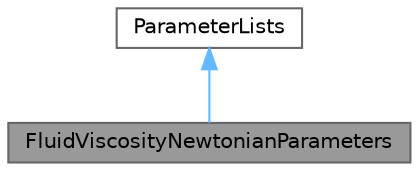 digraph "FluidViscosityNewtonianParameters"
{
 // LATEX_PDF_SIZE
  bgcolor="transparent";
  edge [fontname=Helvetica,fontsize=10,labelfontname=Helvetica,labelfontsize=10];
  node [fontname=Helvetica,fontsize=10,shape=box,height=0.2,width=0.4];
  Node1 [id="Node000001",label="FluidViscosityNewtonianParameters",height=0.2,width=0.4,color="gray40", fillcolor="grey60", style="filled", fontcolor="black",tooltip=" "];
  Node2 -> Node1 [id="edge1_Node000001_Node000002",dir="back",color="steelblue1",style="solid",tooltip=" "];
  Node2 [id="Node000002",label="ParameterLists",height=0.2,width=0.4,color="gray40", fillcolor="white", style="filled",URL="$class_parameter_lists.html",tooltip="Defines parameter name and value, and stores them in maps for settng values from XML."];
}
